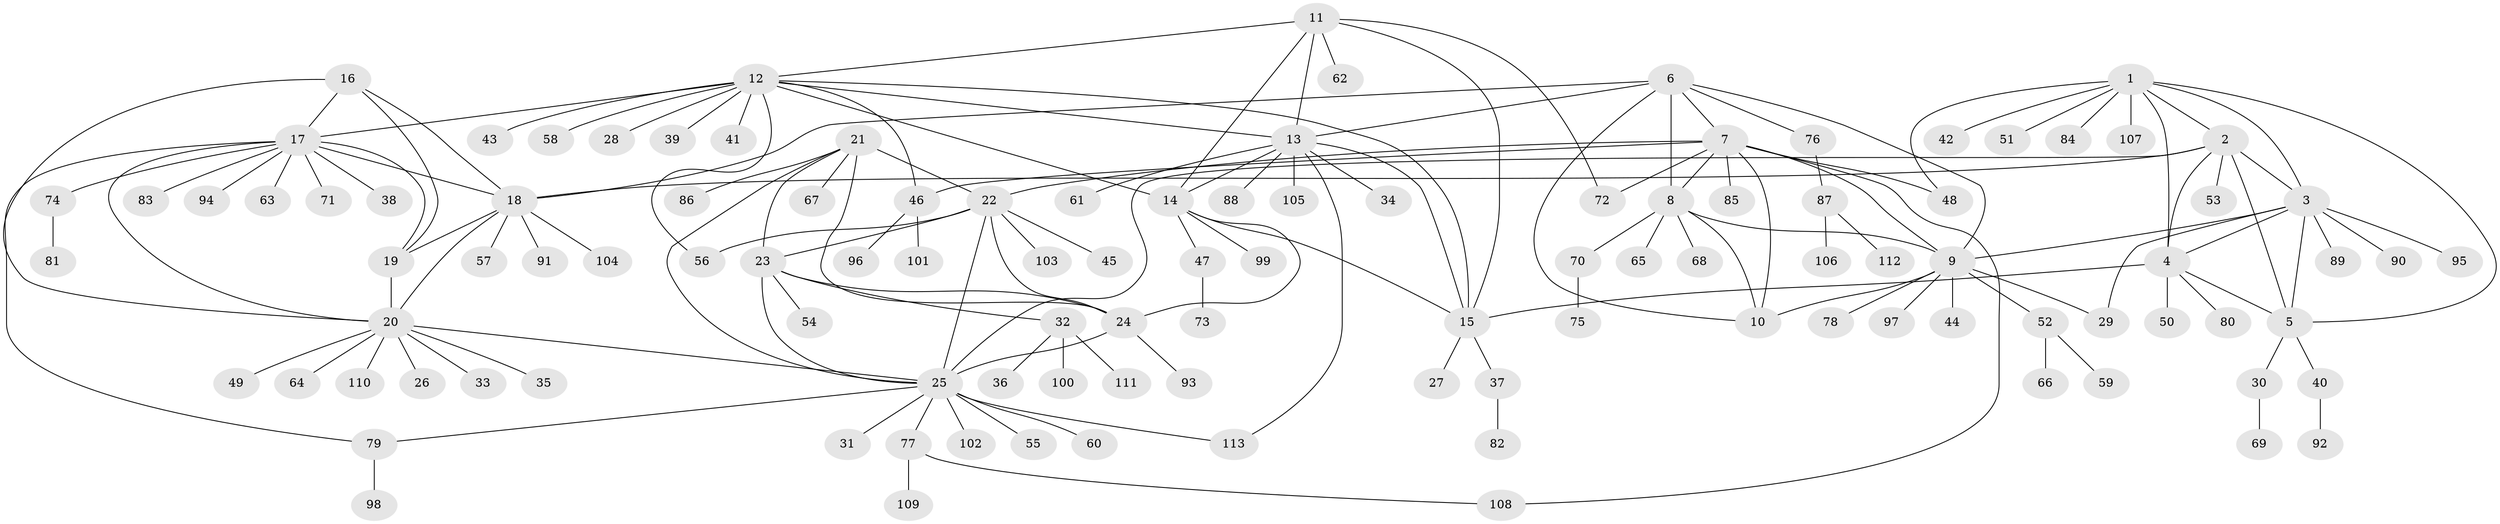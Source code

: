 // Generated by graph-tools (version 1.1) at 2025/50/03/09/25 03:50:31]
// undirected, 113 vertices, 156 edges
graph export_dot {
graph [start="1"]
  node [color=gray90,style=filled];
  1;
  2;
  3;
  4;
  5;
  6;
  7;
  8;
  9;
  10;
  11;
  12;
  13;
  14;
  15;
  16;
  17;
  18;
  19;
  20;
  21;
  22;
  23;
  24;
  25;
  26;
  27;
  28;
  29;
  30;
  31;
  32;
  33;
  34;
  35;
  36;
  37;
  38;
  39;
  40;
  41;
  42;
  43;
  44;
  45;
  46;
  47;
  48;
  49;
  50;
  51;
  52;
  53;
  54;
  55;
  56;
  57;
  58;
  59;
  60;
  61;
  62;
  63;
  64;
  65;
  66;
  67;
  68;
  69;
  70;
  71;
  72;
  73;
  74;
  75;
  76;
  77;
  78;
  79;
  80;
  81;
  82;
  83;
  84;
  85;
  86;
  87;
  88;
  89;
  90;
  91;
  92;
  93;
  94;
  95;
  96;
  97;
  98;
  99;
  100;
  101;
  102;
  103;
  104;
  105;
  106;
  107;
  108;
  109;
  110;
  111;
  112;
  113;
  1 -- 2;
  1 -- 3;
  1 -- 4;
  1 -- 5;
  1 -- 42;
  1 -- 48;
  1 -- 51;
  1 -- 84;
  1 -- 107;
  2 -- 3;
  2 -- 4;
  2 -- 5;
  2 -- 18;
  2 -- 25;
  2 -- 53;
  3 -- 4;
  3 -- 5;
  3 -- 9;
  3 -- 29;
  3 -- 89;
  3 -- 90;
  3 -- 95;
  4 -- 5;
  4 -- 15;
  4 -- 50;
  4 -- 80;
  5 -- 30;
  5 -- 40;
  6 -- 7;
  6 -- 8;
  6 -- 9;
  6 -- 10;
  6 -- 13;
  6 -- 18;
  6 -- 76;
  7 -- 8;
  7 -- 9;
  7 -- 10;
  7 -- 22;
  7 -- 46;
  7 -- 48;
  7 -- 72;
  7 -- 85;
  7 -- 108;
  8 -- 9;
  8 -- 10;
  8 -- 65;
  8 -- 68;
  8 -- 70;
  9 -- 10;
  9 -- 29;
  9 -- 44;
  9 -- 52;
  9 -- 78;
  9 -- 97;
  11 -- 12;
  11 -- 13;
  11 -- 14;
  11 -- 15;
  11 -- 62;
  11 -- 72;
  12 -- 13;
  12 -- 14;
  12 -- 15;
  12 -- 17;
  12 -- 28;
  12 -- 39;
  12 -- 41;
  12 -- 43;
  12 -- 46;
  12 -- 56;
  12 -- 58;
  13 -- 14;
  13 -- 15;
  13 -- 34;
  13 -- 61;
  13 -- 88;
  13 -- 105;
  13 -- 113;
  14 -- 15;
  14 -- 24;
  14 -- 47;
  14 -- 99;
  15 -- 27;
  15 -- 37;
  16 -- 17;
  16 -- 18;
  16 -- 19;
  16 -- 20;
  17 -- 18;
  17 -- 19;
  17 -- 20;
  17 -- 38;
  17 -- 63;
  17 -- 71;
  17 -- 74;
  17 -- 79;
  17 -- 83;
  17 -- 94;
  18 -- 19;
  18 -- 20;
  18 -- 57;
  18 -- 91;
  18 -- 104;
  19 -- 20;
  20 -- 25;
  20 -- 26;
  20 -- 33;
  20 -- 35;
  20 -- 49;
  20 -- 64;
  20 -- 110;
  21 -- 22;
  21 -- 23;
  21 -- 24;
  21 -- 25;
  21 -- 67;
  21 -- 86;
  22 -- 23;
  22 -- 24;
  22 -- 25;
  22 -- 45;
  22 -- 56;
  22 -- 103;
  23 -- 24;
  23 -- 25;
  23 -- 32;
  23 -- 54;
  24 -- 25;
  24 -- 93;
  25 -- 31;
  25 -- 55;
  25 -- 60;
  25 -- 77;
  25 -- 79;
  25 -- 102;
  25 -- 113;
  30 -- 69;
  32 -- 36;
  32 -- 100;
  32 -- 111;
  37 -- 82;
  40 -- 92;
  46 -- 96;
  46 -- 101;
  47 -- 73;
  52 -- 59;
  52 -- 66;
  70 -- 75;
  74 -- 81;
  76 -- 87;
  77 -- 108;
  77 -- 109;
  79 -- 98;
  87 -- 106;
  87 -- 112;
}
